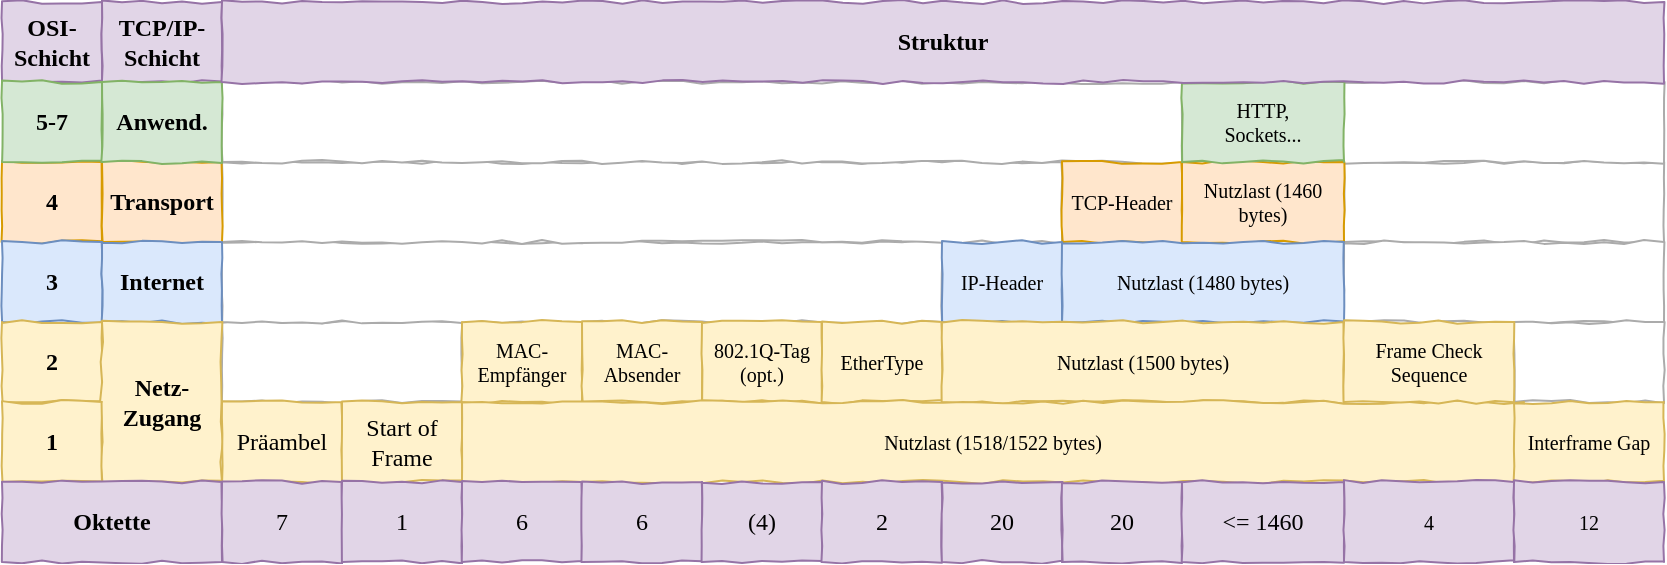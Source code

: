 <mxfile version="11.3.0" type="device" pages="1"><diagram id="kzCslXV91RSXXu7sZeA7" name="Page-1"><mxGraphModel dx="1837" dy="579" grid="1" gridSize="10" guides="1" tooltips="1" connect="1" arrows="1" fold="1" page="1" pageScale="1" pageWidth="827" pageHeight="1169" math="0" shadow="0"><root><mxCell id="0"/><mxCell id="1" parent="0"/><mxCell id="0dIPTXNUF5xv-8uZ9A_J-58" value="" style="rounded=0;whiteSpace=wrap;html=1;comic=1;align=center;fontStyle=0;strokeColor=#ABABAB;" parent="1" vertex="1"><mxGeometry x="29" y="240" width="120" height="40" as="geometry"/></mxCell><mxCell id="0dIPTXNUF5xv-8uZ9A_J-91" value="" style="rounded=0;whiteSpace=wrap;html=1;comic=1;align=center;fontStyle=0;strokeColor=#ABABAB;" parent="1" vertex="1"><mxGeometry x="29" y="200" width="360" height="40" as="geometry"/></mxCell><mxCell id="0dIPTXNUF5xv-8uZ9A_J-92" value="" style="rounded=0;whiteSpace=wrap;html=1;comic=1;align=center;fontStyle=0;strokeColor=#ABABAB;" parent="1" vertex="1"><mxGeometry x="29" y="160" width="420" height="40" as="geometry"/></mxCell><mxCell id="pt-3Hk3Ja7E3TcY6SVEl-11" value="" style="rounded=0;whiteSpace=wrap;html=1;comic=1;align=center;fontStyle=0;strokeColor=#ABABAB;" parent="1" vertex="1"><mxGeometry x="29" y="120" width="480" height="40" as="geometry"/></mxCell><mxCell id="0dIPTXNUF5xv-8uZ9A_J-93" value="" style="rounded=0;whiteSpace=wrap;html=1;comic=1;align=center;fontSize=10;fontStyle=0;strokeColor=#ABABAB;" parent="1" vertex="1"><mxGeometry x="590" y="160" width="160" height="40" as="geometry"/></mxCell><mxCell id="0dIPTXNUF5xv-8uZ9A_J-94" value="" style="rounded=0;whiteSpace=wrap;html=1;comic=1;align=center;fontSize=10;fontStyle=0;strokeColor=#ABABAB;" parent="1" vertex="1"><mxGeometry x="590" y="200" width="160" height="40" as="geometry"/></mxCell><mxCell id="0dIPTXNUF5xv-8uZ9A_J-95" value="" style="rounded=0;whiteSpace=wrap;html=1;comic=1;align=center;fontSize=10;fontStyle=0;strokeColor=#ABABAB;" parent="1" vertex="1"><mxGeometry x="675" y="240" width="75" height="40" as="geometry"/></mxCell><mxCell id="pt-3Hk3Ja7E3TcY6SVEl-12" value="" style="rounded=0;whiteSpace=wrap;html=1;comic=1;align=center;fontSize=10;fontStyle=0;strokeColor=#ABABAB;" parent="1" vertex="1"><mxGeometry x="570" y="120" width="180" height="40" as="geometry"/></mxCell><mxCell id="0dIPTXNUF5xv-8uZ9A_J-1" value="&lt;font face=&quot;Comic Sans MS&quot;&gt;OSI-Schicht&lt;/font&gt;" style="rounded=0;whiteSpace=wrap;html=1;comic=1;align=center;fillColor=#e1d5e7;strokeColor=#9673a6;fontStyle=1" parent="1" vertex="1"><mxGeometry x="-81" y="80" width="50" height="40" as="geometry"/></mxCell><mxCell id="0dIPTXNUF5xv-8uZ9A_J-47" value="&lt;font face=&quot;Comic Sans MS&quot;&gt;TCP/IP-Schicht&lt;/font&gt;" style="rounded=0;whiteSpace=wrap;html=1;comic=1;align=center;fillColor=#e1d5e7;strokeColor=#9673a6;fontStyle=1" parent="1" vertex="1"><mxGeometry x="-31" y="80" width="60" height="40" as="geometry"/></mxCell><mxCell id="0dIPTXNUF5xv-8uZ9A_J-49" value="&lt;font face=&quot;Comic Sans MS&quot;&gt;4&lt;/font&gt;" style="rounded=0;whiteSpace=wrap;html=1;comic=1;align=center;fillColor=#ffe6cc;strokeColor=#d79b00;fontStyle=1" parent="1" vertex="1"><mxGeometry x="-81" y="160" width="50" height="40" as="geometry"/></mxCell><mxCell id="0dIPTXNUF5xv-8uZ9A_J-51" value="&lt;font face=&quot;Comic Sans MS&quot;&gt;Transport&lt;/font&gt;" style="rounded=0;whiteSpace=wrap;html=1;comic=1;align=center;fillColor=#ffe6cc;strokeColor=#d79b00;fontStyle=1" parent="1" vertex="1"><mxGeometry x="-31" y="160" width="60" height="40" as="geometry"/></mxCell><mxCell id="0dIPTXNUF5xv-8uZ9A_J-53" value="&lt;font face=&quot;Comic Sans MS&quot;&gt;3&lt;/font&gt;" style="rounded=0;whiteSpace=wrap;html=1;comic=1;align=center;fillColor=#dae8fc;strokeColor=#6c8ebf;fontStyle=1" parent="1" vertex="1"><mxGeometry x="-81" y="200" width="50" height="40" as="geometry"/></mxCell><mxCell id="0dIPTXNUF5xv-8uZ9A_J-54" value="&lt;font face=&quot;Comic Sans MS&quot;&gt;Internet&lt;/font&gt;" style="rounded=0;whiteSpace=wrap;html=1;comic=1;align=center;fillColor=#dae8fc;strokeColor=#6c8ebf;fontStyle=1" parent="1" vertex="1"><mxGeometry x="-31" y="200" width="60" height="40" as="geometry"/></mxCell><mxCell id="0dIPTXNUF5xv-8uZ9A_J-56" value="&lt;font face=&quot;Comic Sans MS&quot;&gt;2&lt;/font&gt;" style="rounded=0;whiteSpace=wrap;html=1;comic=1;align=center;fillColor=#fff2cc;strokeColor=#d6b656;fontStyle=1" parent="1" vertex="1"><mxGeometry x="-81" y="240" width="50" height="40" as="geometry"/></mxCell><mxCell id="0dIPTXNUF5xv-8uZ9A_J-57" value="&lt;font face=&quot;Comic Sans MS&quot;&gt;Netz-Zugang&lt;/font&gt;" style="rounded=0;whiteSpace=wrap;html=1;comic=1;align=center;fillColor=#fff2cc;strokeColor=#d6b656;fontStyle=1" parent="1" vertex="1"><mxGeometry x="-31" y="240" width="60" height="80" as="geometry"/></mxCell><mxCell id="0dIPTXNUF5xv-8uZ9A_J-59" value="&lt;font face=&quot;Comic Sans MS&quot;&gt;1&lt;/font&gt;" style="rounded=0;whiteSpace=wrap;html=1;comic=1;align=center;fillColor=#fff2cc;strokeColor=#d6b656;fontStyle=1" parent="1" vertex="1"><mxGeometry x="-81" y="280" width="50" height="40" as="geometry"/></mxCell><mxCell id="0dIPTXNUF5xv-8uZ9A_J-61" value="&lt;font face=&quot;Comic Sans MS&quot;&gt;Präambel&lt;/font&gt;" style="rounded=0;whiteSpace=wrap;html=1;comic=1;align=center;fillColor=#fff2cc;strokeColor=#d6b656;fontStyle=0" parent="1" vertex="1"><mxGeometry x="29" y="280" width="60" height="40" as="geometry"/></mxCell><mxCell id="0dIPTXNUF5xv-8uZ9A_J-62" value="&lt;font face=&quot;Comic Sans MS&quot;&gt;Oktette&lt;/font&gt;" style="rounded=0;whiteSpace=wrap;html=1;comic=1;align=center;fillColor=#e1d5e7;strokeColor=#9673a6;fontStyle=1" parent="1" vertex="1"><mxGeometry x="-81" y="320" width="110" height="40" as="geometry"/></mxCell><mxCell id="0dIPTXNUF5xv-8uZ9A_J-64" value="&lt;font face=&quot;Comic Sans MS&quot;&gt;7&lt;/font&gt;" style="rounded=0;whiteSpace=wrap;html=1;comic=1;align=center;fillColor=#e1d5e7;strokeColor=#9673a6;fontStyle=0" parent="1" vertex="1"><mxGeometry x="29" y="320" width="60" height="40" as="geometry"/></mxCell><mxCell id="0dIPTXNUF5xv-8uZ9A_J-65" value="&lt;font face=&quot;Comic Sans MS&quot;&gt;Start of Frame&lt;/font&gt;" style="rounded=0;whiteSpace=wrap;html=1;comic=1;align=center;fillColor=#fff2cc;strokeColor=#d6b656;fontStyle=0" parent="1" vertex="1"><mxGeometry x="89" y="280" width="60" height="40" as="geometry"/></mxCell><mxCell id="0dIPTXNUF5xv-8uZ9A_J-66" value="&lt;font face=&quot;Comic Sans MS&quot; style=&quot;font-size: 10px;&quot;&gt;MAC-Empfänger&lt;/font&gt;" style="rounded=0;whiteSpace=wrap;html=1;comic=1;align=center;fillColor=#fff2cc;strokeColor=#d6b656;fontSize=10;fontStyle=0" parent="1" vertex="1"><mxGeometry x="149" y="240" width="60" height="40" as="geometry"/></mxCell><mxCell id="0dIPTXNUF5xv-8uZ9A_J-67" value="&lt;font face=&quot;Comic Sans MS&quot; style=&quot;font-size: 10px&quot;&gt;MAC-Absender&lt;/font&gt;" style="rounded=0;whiteSpace=wrap;html=1;comic=1;align=center;fillColor=#fff2cc;strokeColor=#d6b656;fontSize=10;fontStyle=0" parent="1" vertex="1"><mxGeometry x="209" y="240" width="60" height="40" as="geometry"/></mxCell><mxCell id="0dIPTXNUF5xv-8uZ9A_J-68" value="&lt;font face=&quot;Comic Sans MS&quot; style=&quot;font-size: 10px&quot;&gt;802.1Q-Tag (opt.)&lt;/font&gt;" style="rounded=0;whiteSpace=wrap;html=1;comic=1;align=center;fillColor=#fff2cc;strokeColor=#d6b656;fontSize=10;fontStyle=0" parent="1" vertex="1"><mxGeometry x="269" y="240" width="60" height="40" as="geometry"/></mxCell><mxCell id="0dIPTXNUF5xv-8uZ9A_J-69" value="&lt;font face=&quot;Comic Sans MS&quot; style=&quot;font-size: 10px&quot;&gt;EtherType&lt;/font&gt;" style="rounded=0;whiteSpace=wrap;html=1;comic=1;align=center;fillColor=#fff2cc;strokeColor=#d6b656;fontSize=10;fontStyle=0" parent="1" vertex="1"><mxGeometry x="329" y="240" width="60" height="40" as="geometry"/></mxCell><mxCell id="0dIPTXNUF5xv-8uZ9A_J-70" value="&lt;font face=&quot;Comic Sans MS&quot; style=&quot;font-size: 10px&quot;&gt;IP-Header&lt;/font&gt;" style="rounded=0;whiteSpace=wrap;html=1;comic=1;align=center;fillColor=#dae8fc;strokeColor=#6c8ebf;fontSize=10;fontStyle=0" parent="1" vertex="1"><mxGeometry x="389" y="200" width="60" height="40" as="geometry"/></mxCell><mxCell id="0dIPTXNUF5xv-8uZ9A_J-71" value="&lt;font face=&quot;Comic Sans MS&quot; style=&quot;font-size: 10px&quot;&gt;TCP-Header&lt;/font&gt;" style="rounded=0;whiteSpace=wrap;html=1;comic=1;align=center;fillColor=#ffe6cc;strokeColor=#d79b00;fontSize=10;fontStyle=0" parent="1" vertex="1"><mxGeometry x="449" y="160" width="60" height="40" as="geometry"/></mxCell><mxCell id="0dIPTXNUF5xv-8uZ9A_J-72" value="&lt;font face=&quot;Comic Sans MS&quot; style=&quot;font-size: 10px&quot;&gt;Nutzlast (1460 bytes)&lt;/font&gt;" style="rounded=0;whiteSpace=wrap;html=1;comic=1;align=center;fillColor=#ffe6cc;strokeColor=#d79b00;fontSize=10;fontStyle=0" parent="1" vertex="1"><mxGeometry x="509" y="160" width="81" height="40" as="geometry"/></mxCell><mxCell id="0dIPTXNUF5xv-8uZ9A_J-73" value="&lt;font face=&quot;Comic Sans MS&quot; style=&quot;font-size: 10px&quot;&gt;Nutzlast (1480 bytes)&lt;/font&gt;" style="rounded=0;whiteSpace=wrap;html=1;comic=1;align=center;fillColor=#dae8fc;strokeColor=#6c8ebf;fontSize=10;fontStyle=0" parent="1" vertex="1"><mxGeometry x="449" y="200" width="141" height="40" as="geometry"/></mxCell><mxCell id="0dIPTXNUF5xv-8uZ9A_J-74" value="&lt;font face=&quot;Comic Sans MS&quot; style=&quot;font-size: 10px&quot;&gt;Nutzlast (1500 bytes)&lt;/font&gt;" style="rounded=0;whiteSpace=wrap;html=1;comic=1;align=center;fillColor=#fff2cc;strokeColor=#d6b656;fontSize=10;fontStyle=0" parent="1" vertex="1"><mxGeometry x="389" y="240" width="201" height="40" as="geometry"/></mxCell><mxCell id="0dIPTXNUF5xv-8uZ9A_J-75" value="&lt;font face=&quot;Comic Sans MS&quot; style=&quot;font-size: 10px&quot;&gt;Nutzlast (1518/1522 bytes)&lt;/font&gt;" style="rounded=0;whiteSpace=wrap;html=1;comic=1;align=center;fillColor=#fff2cc;strokeColor=#d6b656;fontSize=10;fontStyle=0" parent="1" vertex="1"><mxGeometry x="149" y="280" width="531" height="40" as="geometry"/></mxCell><mxCell id="0dIPTXNUF5xv-8uZ9A_J-76" value="&lt;font face=&quot;Comic Sans MS&quot; style=&quot;font-size: 10px&quot;&gt;Frame Check Sequence&lt;/font&gt;" style="rounded=0;whiteSpace=wrap;html=1;comic=1;align=center;fillColor=#fff2cc;strokeColor=#d6b656;fontSize=10;fontStyle=0" parent="1" vertex="1"><mxGeometry x="590" y="240" width="85" height="40" as="geometry"/></mxCell><mxCell id="0dIPTXNUF5xv-8uZ9A_J-77" value="&lt;font face=&quot;Comic Sans MS&quot; style=&quot;font-size: 10px&quot;&gt;Interframe Gap&lt;/font&gt;" style="rounded=0;whiteSpace=wrap;html=1;comic=1;align=center;fillColor=#fff2cc;strokeColor=#d6b656;fontSize=10;fontStyle=0" parent="1" vertex="1"><mxGeometry x="675" y="280" width="75" height="40" as="geometry"/></mxCell><mxCell id="0dIPTXNUF5xv-8uZ9A_J-78" value="&lt;font face=&quot;Comic Sans MS&quot;&gt;1&lt;/font&gt;" style="rounded=0;whiteSpace=wrap;html=1;comic=1;align=center;fillColor=#e1d5e7;strokeColor=#9673a6;fontStyle=0" parent="1" vertex="1"><mxGeometry x="89" y="320" width="60" height="40" as="geometry"/></mxCell><mxCell id="0dIPTXNUF5xv-8uZ9A_J-79" value="&lt;font face=&quot;Comic Sans MS&quot;&gt;6&lt;/font&gt;" style="rounded=0;whiteSpace=wrap;html=1;comic=1;align=center;fillColor=#e1d5e7;strokeColor=#9673a6;fontStyle=0" parent="1" vertex="1"><mxGeometry x="149" y="320" width="60" height="40" as="geometry"/></mxCell><mxCell id="0dIPTXNUF5xv-8uZ9A_J-80" value="&lt;font face=&quot;Comic Sans MS&quot;&gt;6&lt;/font&gt;" style="rounded=0;whiteSpace=wrap;html=1;comic=1;align=center;fillColor=#e1d5e7;strokeColor=#9673a6;fontStyle=0" parent="1" vertex="1"><mxGeometry x="209" y="320" width="60" height="40" as="geometry"/></mxCell><mxCell id="0dIPTXNUF5xv-8uZ9A_J-81" value="&lt;font face=&quot;Comic Sans MS&quot;&gt;(4)&lt;/font&gt;" style="rounded=0;whiteSpace=wrap;html=1;comic=1;align=center;fillColor=#e1d5e7;strokeColor=#9673a6;fontStyle=0" parent="1" vertex="1"><mxGeometry x="269" y="320" width="60" height="40" as="geometry"/></mxCell><mxCell id="0dIPTXNUF5xv-8uZ9A_J-82" value="&lt;font face=&quot;Comic Sans MS&quot;&gt;2&lt;/font&gt;" style="rounded=0;whiteSpace=wrap;html=1;comic=1;align=center;fillColor=#e1d5e7;strokeColor=#9673a6;fontStyle=0" parent="1" vertex="1"><mxGeometry x="329" y="320" width="60" height="40" as="geometry"/></mxCell><mxCell id="0dIPTXNUF5xv-8uZ9A_J-83" value="&lt;font face=&quot;Comic Sans MS&quot;&gt;20&lt;/font&gt;" style="rounded=0;whiteSpace=wrap;html=1;comic=1;align=center;fillColor=#e1d5e7;strokeColor=#9673a6;fontStyle=0" parent="1" vertex="1"><mxGeometry x="389" y="320" width="60" height="40" as="geometry"/></mxCell><mxCell id="0dIPTXNUF5xv-8uZ9A_J-84" value="&lt;font face=&quot;Comic Sans MS&quot;&gt;20&lt;/font&gt;" style="rounded=0;whiteSpace=wrap;html=1;comic=1;align=center;fillColor=#e1d5e7;strokeColor=#9673a6;fontStyle=0" parent="1" vertex="1"><mxGeometry x="449" y="320" width="60" height="40" as="geometry"/></mxCell><mxCell id="0dIPTXNUF5xv-8uZ9A_J-85" value="&lt;font face=&quot;Comic Sans MS&quot;&gt;&amp;lt;= 1460&lt;/font&gt;" style="rounded=0;whiteSpace=wrap;html=1;comic=1;align=center;fillColor=#e1d5e7;strokeColor=#9673a6;fontStyle=0" parent="1" vertex="1"><mxGeometry x="509" y="320" width="81" height="40" as="geometry"/></mxCell><mxCell id="0dIPTXNUF5xv-8uZ9A_J-89" value="&lt;font face=&quot;Comic Sans MS&quot; style=&quot;font-size: 10px&quot;&gt;4&lt;/font&gt;" style="rounded=0;whiteSpace=wrap;html=1;comic=1;align=center;fillColor=#e1d5e7;strokeColor=#9673a6;fontSize=10;fontStyle=0" parent="1" vertex="1"><mxGeometry x="590" y="320" width="85" height="40" as="geometry"/></mxCell><mxCell id="0dIPTXNUF5xv-8uZ9A_J-90" value="&lt;font face=&quot;Comic Sans MS&quot; style=&quot;font-size: 10px&quot;&gt;12&lt;/font&gt;" style="rounded=0;whiteSpace=wrap;html=1;comic=1;align=center;fillColor=#e1d5e7;strokeColor=#9673a6;fontSize=10;fontStyle=0" parent="1" vertex="1"><mxGeometry x="675" y="320" width="75" height="40" as="geometry"/></mxCell><mxCell id="pt-3Hk3Ja7E3TcY6SVEl-5" value="&lt;font face=&quot;Comic Sans MS&quot;&gt;5-7&lt;/font&gt;" style="rounded=0;whiteSpace=wrap;html=1;comic=1;align=center;fillColor=#d5e8d4;strokeColor=#82b366;fontStyle=1" parent="1" vertex="1"><mxGeometry x="-81" y="120" width="50" height="40" as="geometry"/></mxCell><mxCell id="pt-3Hk3Ja7E3TcY6SVEl-6" value="&lt;font face=&quot;Comic Sans MS&quot;&gt;Anwend.&lt;/font&gt;" style="rounded=0;whiteSpace=wrap;html=1;comic=1;align=center;fillColor=#d5e8d4;strokeColor=#82b366;fontStyle=1" parent="1" vertex="1"><mxGeometry x="-31" y="120" width="60" height="40" as="geometry"/></mxCell><mxCell id="pt-3Hk3Ja7E3TcY6SVEl-8" value="&lt;font face=&quot;Comic Sans MS&quot; style=&quot;font-size: 10px&quot;&gt;HTTP,&lt;br&gt;Sockets...&lt;/font&gt;" style="rounded=0;whiteSpace=wrap;html=1;comic=1;align=center;fillColor=#d5e8d4;strokeColor=#82b366;fontSize=10;fontStyle=0" parent="1" vertex="1"><mxGeometry x="509" y="120" width="81" height="40" as="geometry"/></mxCell><mxCell id="0dIPTXNUF5xv-8uZ9A_J-48" value="&lt;font face=&quot;Comic Sans MS&quot;&gt;Struktur&lt;/font&gt;" style="rounded=0;whiteSpace=wrap;html=1;comic=1;align=center;fillColor=#e1d5e7;strokeColor=#9673a6;fontStyle=1" parent="1" vertex="1"><mxGeometry x="29" y="80" width="721" height="40" as="geometry"/></mxCell></root></mxGraphModel></diagram></mxfile>